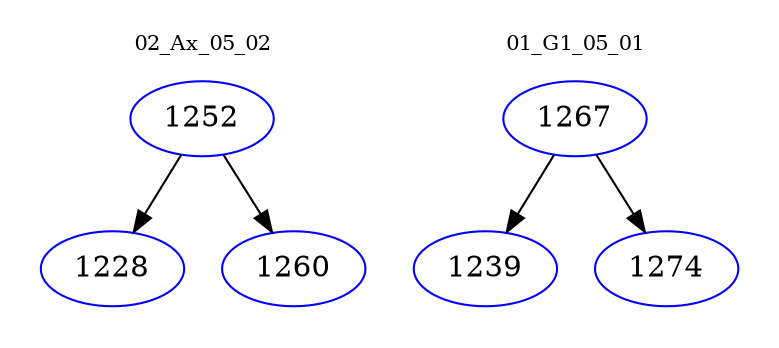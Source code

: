 digraph{
subgraph cluster_0 {
color = white
label = "02_Ax_05_02";
fontsize=10;
T0_1252 [label="1252", color="blue"]
T0_1252 -> T0_1228 [color="black"]
T0_1228 [label="1228", color="blue"]
T0_1252 -> T0_1260 [color="black"]
T0_1260 [label="1260", color="blue"]
}
subgraph cluster_1 {
color = white
label = "01_G1_05_01";
fontsize=10;
T1_1267 [label="1267", color="blue"]
T1_1267 -> T1_1239 [color="black"]
T1_1239 [label="1239", color="blue"]
T1_1267 -> T1_1274 [color="black"]
T1_1274 [label="1274", color="blue"]
}
}
